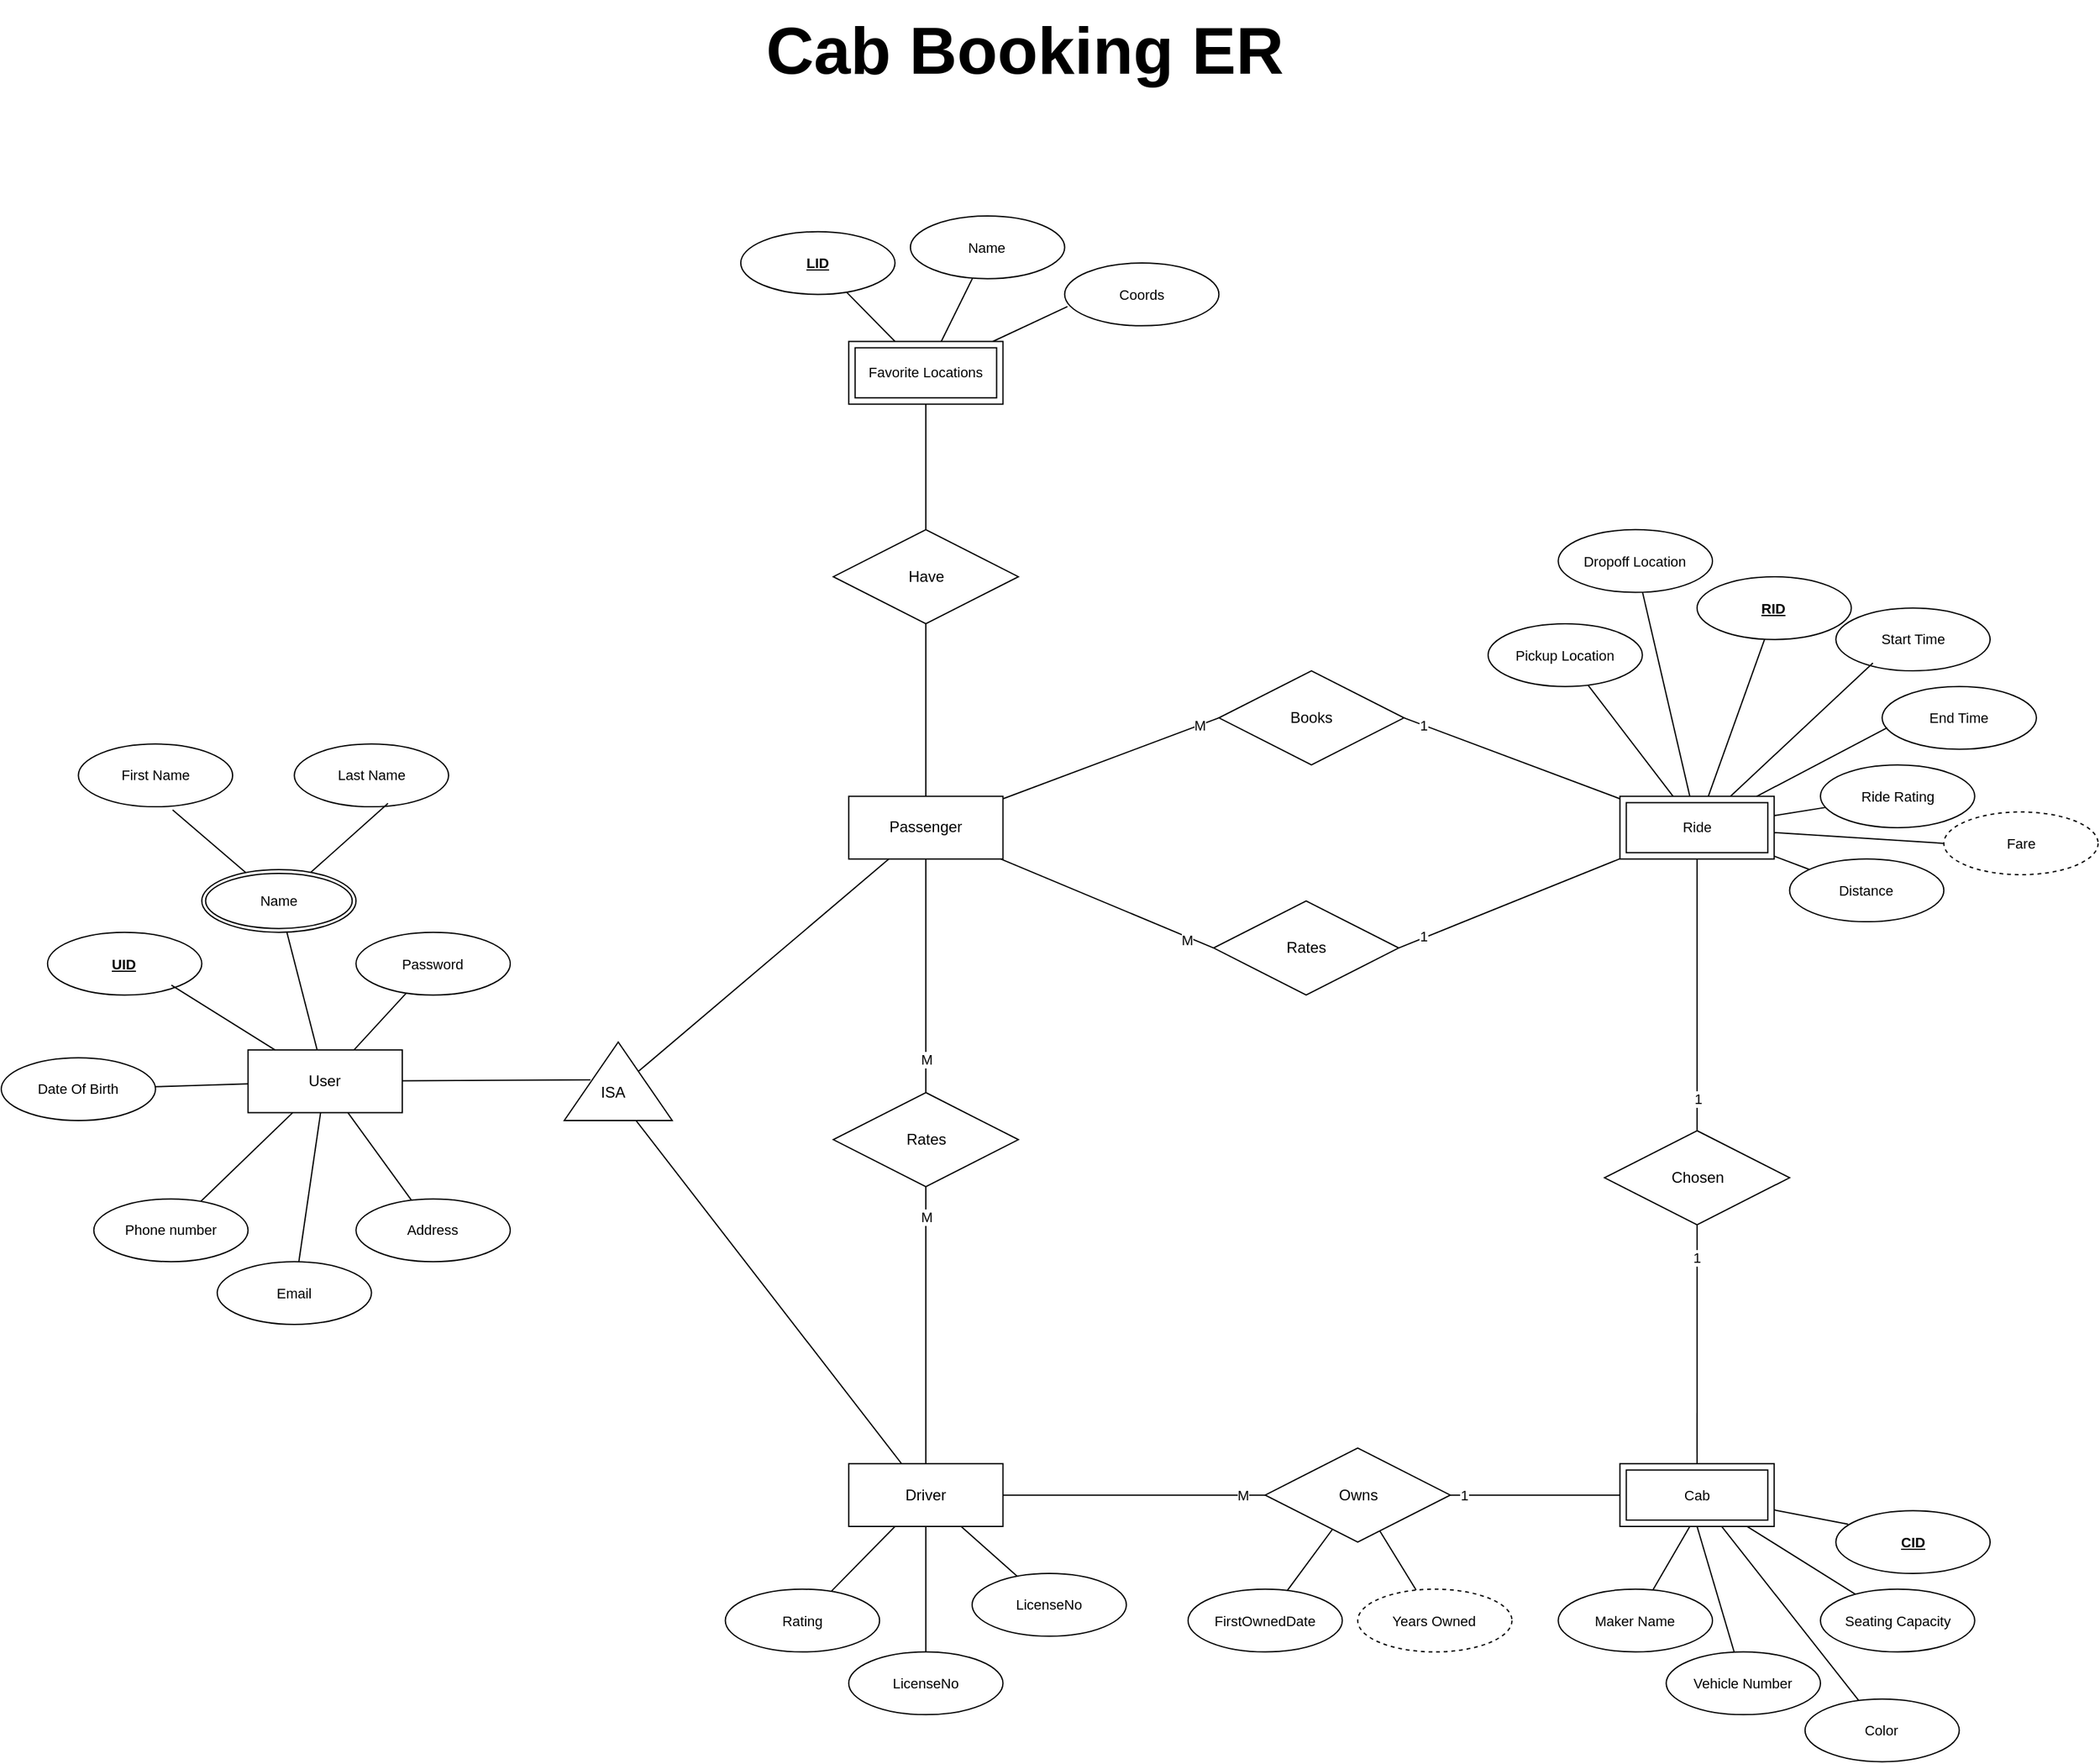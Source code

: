 <mxfile version="24.4.4" type="device">
  <diagram id="R2lEEEUBdFMjLlhIrx00" name="Page-1">
    <mxGraphModel dx="2173" dy="1922" grid="1" gridSize="10" guides="1" tooltips="1" connect="1" arrows="1" fold="1" page="1" pageScale="1" pageWidth="850" pageHeight="1100" background="#ffffff" math="0" shadow="0" extFonts="Permanent Marker^https://fonts.googleapis.com/css?family=Permanent+Marker">
      <root>
        <mxCell id="0" />
        <mxCell id="1" parent="0" />
        <mxCell id="sHEva1wJQdfOUSazV_UW-121" value="Cab Booking ER" style="text;html=1;align=center;verticalAlign=middle;resizable=0;points=[];autosize=1;strokeColor=none;fillColor=none;fontFamily=Helvetica;fontSize=52;fontColor=default;labelBackgroundColor=default;fontStyle=1" parent="1" vertex="1">
          <mxGeometry x="350" y="-620" width="410" height="80" as="geometry" />
        </mxCell>
        <mxCell id="kHbpe7xJEAqrBtz3RoCf-14" style="rounded=0;orthogonalLoop=1;jettySize=auto;html=1;strokeColor=default;align=center;verticalAlign=middle;fontFamily=Helvetica;fontSize=11;fontColor=default;labelBackgroundColor=default;endArrow=none;endFill=0;exitX=0.827;exitY=1.011;exitDx=0;exitDy=0;exitPerimeter=0;" parent="1" source="sHEva1wJQdfOUSazV_UW-6" target="kHbpe7xJEAqrBtz3RoCf-8" edge="1">
          <mxGeometry relative="1" as="geometry">
            <mxPoint x="319.771" y="259.66" as="sourcePoint" />
          </mxGeometry>
        </mxCell>
        <mxCell id="sHEva1wJQdfOUSazV_UW-10" style="rounded=0;orthogonalLoop=1;jettySize=auto;html=1;endArrow=none;endFill=0;entryX=0;entryY=0.5;entryDx=0;entryDy=0;" parent="1" source="kHbpe7xJEAqrBtz3RoCf-6" target="sHEva1wJQdfOUSazV_UW-9" edge="1">
          <mxGeometry relative="1" as="geometry" />
        </mxCell>
        <mxCell id="sHEva1wJQdfOUSazV_UW-109" value="M" style="edgeLabel;html=1;align=center;verticalAlign=middle;resizable=0;points=[];fontFamily=Helvetica;fontSize=11;fontColor=default;labelBackgroundColor=default;" parent="sHEva1wJQdfOUSazV_UW-10" vertex="1" connectable="0">
          <mxGeometry x="0.825" relative="1" as="geometry">
            <mxPoint as="offset" />
          </mxGeometry>
        </mxCell>
        <mxCell id="sHEva1wJQdfOUSazV_UW-62" style="edgeStyle=none;rounded=0;orthogonalLoop=1;jettySize=auto;html=1;entryX=0.5;entryY=1;entryDx=0;entryDy=0;strokeColor=default;align=center;verticalAlign=middle;fontFamily=Helvetica;fontSize=11;fontColor=default;labelBackgroundColor=default;endArrow=none;endFill=0;" parent="1" source="kHbpe7xJEAqrBtz3RoCf-6" target="sHEva1wJQdfOUSazV_UW-59" edge="1">
          <mxGeometry relative="1" as="geometry" />
        </mxCell>
        <mxCell id="4ZL2Wh8XsxxKd8x57gcR-6" style="edgeStyle=none;rounded=0;orthogonalLoop=1;jettySize=auto;html=1;entryX=0;entryY=0.5;entryDx=0;entryDy=0;strokeColor=default;align=center;verticalAlign=middle;fontFamily=Helvetica;fontSize=11;fontColor=default;labelBackgroundColor=default;endArrow=none;endFill=0;" edge="1" parent="1" source="kHbpe7xJEAqrBtz3RoCf-6" target="4ZL2Wh8XsxxKd8x57gcR-5">
          <mxGeometry relative="1" as="geometry" />
        </mxCell>
        <mxCell id="4ZL2Wh8XsxxKd8x57gcR-8" value="M" style="edgeLabel;html=1;align=center;verticalAlign=middle;resizable=0;points=[];fontFamily=Helvetica;fontSize=11;fontColor=default;labelBackgroundColor=default;" vertex="1" connectable="0" parent="4ZL2Wh8XsxxKd8x57gcR-6">
          <mxGeometry x="0.751" y="-2" relative="1" as="geometry">
            <mxPoint as="offset" />
          </mxGeometry>
        </mxCell>
        <mxCell id="4ZL2Wh8XsxxKd8x57gcR-13" style="edgeStyle=none;rounded=0;orthogonalLoop=1;jettySize=auto;html=1;entryX=0.5;entryY=0;entryDx=0;entryDy=0;strokeColor=default;align=center;verticalAlign=middle;fontFamily=Helvetica;fontSize=11;fontColor=default;labelBackgroundColor=default;endArrow=none;endFill=0;" edge="1" parent="1" source="kHbpe7xJEAqrBtz3RoCf-6" target="4ZL2Wh8XsxxKd8x57gcR-12">
          <mxGeometry relative="1" as="geometry" />
        </mxCell>
        <mxCell id="4ZL2Wh8XsxxKd8x57gcR-15" value="M" style="edgeLabel;html=1;align=center;verticalAlign=middle;resizable=0;points=[];fontFamily=Helvetica;fontSize=11;fontColor=default;labelBackgroundColor=default;" vertex="1" connectable="0" parent="4ZL2Wh8XsxxKd8x57gcR-13">
          <mxGeometry x="0.718" relative="1" as="geometry">
            <mxPoint as="offset" />
          </mxGeometry>
        </mxCell>
        <mxCell id="kHbpe7xJEAqrBtz3RoCf-6" value="Passenger" style="whiteSpace=wrap;html=1;align=center;" parent="1" vertex="1">
          <mxGeometry x="416.87" y="6.79" width="121.374" height="49.383" as="geometry" />
        </mxCell>
        <mxCell id="sHEva1wJQdfOUSazV_UW-44" value="" style="edgeStyle=none;rounded=0;orthogonalLoop=1;jettySize=auto;html=1;strokeColor=default;align=center;verticalAlign=middle;fontFamily=Helvetica;fontSize=11;fontColor=default;labelBackgroundColor=default;endArrow=none;endFill=0;" parent="1" source="kHbpe7xJEAqrBtz3RoCf-7" target="sHEva1wJQdfOUSazV_UW-43" edge="1">
          <mxGeometry relative="1" as="geometry" />
        </mxCell>
        <mxCell id="sHEva1wJQdfOUSazV_UW-45" value="" style="edgeStyle=none;rounded=0;orthogonalLoop=1;jettySize=auto;html=1;strokeColor=default;align=center;verticalAlign=middle;fontFamily=Helvetica;fontSize=11;fontColor=default;labelBackgroundColor=default;endArrow=none;endFill=0;" parent="1" source="kHbpe7xJEAqrBtz3RoCf-7" target="sHEva1wJQdfOUSazV_UW-33" edge="1">
          <mxGeometry relative="1" as="geometry" />
        </mxCell>
        <mxCell id="sHEva1wJQdfOUSazV_UW-47" value="" style="edgeStyle=none;rounded=0;orthogonalLoop=1;jettySize=auto;html=1;strokeColor=default;align=center;verticalAlign=middle;fontFamily=Helvetica;fontSize=11;fontColor=default;labelBackgroundColor=default;endArrow=none;endFill=0;" parent="1" source="kHbpe7xJEAqrBtz3RoCf-7" target="sHEva1wJQdfOUSazV_UW-46" edge="1">
          <mxGeometry relative="1" as="geometry" />
        </mxCell>
        <mxCell id="sHEva1wJQdfOUSazV_UW-49" value="" style="edgeStyle=none;rounded=0;orthogonalLoop=1;jettySize=auto;html=1;strokeColor=default;align=center;verticalAlign=middle;fontFamily=Helvetica;fontSize=11;fontColor=default;labelBackgroundColor=default;endArrow=none;endFill=0;" parent="1" source="kHbpe7xJEAqrBtz3RoCf-7" target="sHEva1wJQdfOUSazV_UW-48" edge="1">
          <mxGeometry relative="1" as="geometry" />
        </mxCell>
        <mxCell id="sHEva1wJQdfOUSazV_UW-51" value="" style="edgeStyle=none;rounded=0;orthogonalLoop=1;jettySize=auto;html=1;strokeColor=default;align=center;verticalAlign=middle;fontFamily=Helvetica;fontSize=11;fontColor=default;labelBackgroundColor=default;endArrow=none;endFill=0;" parent="1" source="kHbpe7xJEAqrBtz3RoCf-7" target="sHEva1wJQdfOUSazV_UW-50" edge="1">
          <mxGeometry relative="1" as="geometry" />
        </mxCell>
        <mxCell id="kHbpe7xJEAqrBtz3RoCf-7" value="User" style="whiteSpace=wrap;html=1;align=center;" parent="1" vertex="1">
          <mxGeometry x="-55.802" y="206.42" width="121.374" height="49.383" as="geometry" />
        </mxCell>
        <mxCell id="sHEva1wJQdfOUSazV_UW-16" style="edgeStyle=none;rounded=0;orthogonalLoop=1;jettySize=auto;html=1;strokeColor=default;align=center;verticalAlign=middle;fontFamily=Helvetica;fontSize=11;fontColor=default;labelBackgroundColor=default;endArrow=none;endFill=0;" parent="1" source="kHbpe7xJEAqrBtz3RoCf-8" target="sHEva1wJQdfOUSazV_UW-15" edge="1">
          <mxGeometry relative="1" as="geometry" />
        </mxCell>
        <mxCell id="sHEva1wJQdfOUSazV_UW-107" value="M" style="edgeLabel;html=1;align=center;verticalAlign=middle;resizable=0;points=[];fontFamily=Helvetica;fontSize=11;fontColor=default;labelBackgroundColor=default;" parent="sHEva1wJQdfOUSazV_UW-16" vertex="1" connectable="0">
          <mxGeometry x="0.859" y="-2" relative="1" as="geometry">
            <mxPoint x="-3" y="-2" as="offset" />
          </mxGeometry>
        </mxCell>
        <mxCell id="sHEva1wJQdfOUSazV_UW-54" style="edgeStyle=none;rounded=0;orthogonalLoop=1;jettySize=auto;html=1;strokeColor=default;align=center;verticalAlign=middle;fontFamily=Helvetica;fontSize=11;fontColor=default;labelBackgroundColor=default;endArrow=none;endFill=0;" parent="1" source="kHbpe7xJEAqrBtz3RoCf-8" target="sHEva1wJQdfOUSazV_UW-53" edge="1">
          <mxGeometry relative="1" as="geometry" />
        </mxCell>
        <mxCell id="sHEva1wJQdfOUSazV_UW-56" value="" style="edgeStyle=none;rounded=0;orthogonalLoop=1;jettySize=auto;html=1;strokeColor=default;align=center;verticalAlign=middle;fontFamily=Helvetica;fontSize=11;fontColor=default;labelBackgroundColor=default;endArrow=none;endFill=0;" parent="1" source="kHbpe7xJEAqrBtz3RoCf-8" target="sHEva1wJQdfOUSazV_UW-55" edge="1">
          <mxGeometry relative="1" as="geometry" />
        </mxCell>
        <mxCell id="kHbpe7xJEAqrBtz3RoCf-8" value="Driver" style="whiteSpace=wrap;html=1;align=center;" parent="1" vertex="1">
          <mxGeometry x="416.87" y="532.132" width="121.374" height="49.383" as="geometry" />
        </mxCell>
        <mxCell id="kHbpe7xJEAqrBtz3RoCf-12" style="rounded=0;orthogonalLoop=1;jettySize=auto;html=1;endArrow=none;endFill=0;exitX=0.058;exitY=0.168;exitDx=0;exitDy=0;exitPerimeter=0;" parent="1" source="sHEva1wJQdfOUSazV_UW-6" target="kHbpe7xJEAqrBtz3RoCf-7" edge="1">
          <mxGeometry relative="1" as="geometry">
            <mxPoint x="211.221" y="258.707" as="sourcePoint" />
          </mxGeometry>
        </mxCell>
        <mxCell id="kHbpe7xJEAqrBtz3RoCf-15" style="rounded=0;orthogonalLoop=1;jettySize=auto;html=1;strokeColor=default;align=center;verticalAlign=middle;fontFamily=Helvetica;fontSize=11;fontColor=default;labelBackgroundColor=default;endArrow=none;endFill=0;entryX=0.689;entryY=0.371;entryDx=0;entryDy=0;entryPerimeter=0;" parent="1" source="kHbpe7xJEAqrBtz3RoCf-6" target="sHEva1wJQdfOUSazV_UW-5" edge="1">
          <mxGeometry relative="1" as="geometry">
            <mxPoint x="307.634" y="212.593" as="targetPoint" />
          </mxGeometry>
        </mxCell>
        <mxCell id="sHEva1wJQdfOUSazV_UW-4" value="" style="group" parent="1" vertex="1" connectable="0">
          <mxGeometry x="193.015" y="200.247" width="84.962" height="61.728" as="geometry" />
        </mxCell>
        <mxCell id="sHEva1wJQdfOUSazV_UW-5" value="" style="verticalLabelPosition=bottom;verticalAlign=top;html=1;shape=mxgraph.basic.acute_triangle;dx=0.5;" parent="sHEva1wJQdfOUSazV_UW-4" vertex="1">
          <mxGeometry width="84.962" height="61.728" as="geometry" />
        </mxCell>
        <mxCell id="sHEva1wJQdfOUSazV_UW-6" value="ISA" style="text;html=1;align=center;verticalAlign=middle;resizable=0;points=[];autosize=1;strokeColor=none;fillColor=none;" parent="sHEva1wJQdfOUSazV_UW-4" vertex="1">
          <mxGeometry x="18.206" y="24.691" width="40" height="30" as="geometry" />
        </mxCell>
        <mxCell id="sHEva1wJQdfOUSazV_UW-9" value="Books" style="shape=rhombus;perimeter=rhombusPerimeter;whiteSpace=wrap;html=1;align=center;" parent="1" vertex="1">
          <mxGeometry x="708.173" y="-91.976" width="145.649" height="74.074" as="geometry" />
        </mxCell>
        <mxCell id="sHEva1wJQdfOUSazV_UW-25" style="edgeStyle=none;rounded=0;orthogonalLoop=1;jettySize=auto;html=1;entryX=0.5;entryY=0;entryDx=0;entryDy=0;strokeColor=default;align=center;verticalAlign=middle;fontFamily=Helvetica;fontSize=11;fontColor=default;labelBackgroundColor=default;endArrow=none;endFill=0;exitX=0.5;exitY=1;exitDx=0;exitDy=0;" parent="1" source="sHEva1wJQdfOUSazV_UW-12" target="sHEva1wJQdfOUSazV_UW-22" edge="1">
          <mxGeometry relative="1" as="geometry" />
        </mxCell>
        <mxCell id="sHEva1wJQdfOUSazV_UW-111" value="1" style="edgeLabel;html=1;align=center;verticalAlign=middle;resizable=0;points=[];fontFamily=Helvetica;fontSize=11;fontColor=default;labelBackgroundColor=default;" parent="sHEva1wJQdfOUSazV_UW-25" vertex="1" connectable="0">
          <mxGeometry x="-0.657" y="-1" relative="1" as="geometry">
            <mxPoint y="-7" as="offset" />
          </mxGeometry>
        </mxCell>
        <mxCell id="sHEva1wJQdfOUSazV_UW-29" value="" style="edgeStyle=none;rounded=0;orthogonalLoop=1;jettySize=auto;html=1;strokeColor=default;align=center;verticalAlign=middle;fontFamily=Helvetica;fontSize=11;fontColor=default;labelBackgroundColor=default;endArrow=none;endFill=0;" parent="1" source="sHEva1wJQdfOUSazV_UW-12" target="sHEva1wJQdfOUSazV_UW-26" edge="1">
          <mxGeometry relative="1" as="geometry" />
        </mxCell>
        <mxCell id="sHEva1wJQdfOUSazV_UW-112" value="1" style="edgeLabel;html=1;align=center;verticalAlign=middle;resizable=0;points=[];fontFamily=Helvetica;fontSize=11;fontColor=default;labelBackgroundColor=default;" parent="sHEva1wJQdfOUSazV_UW-29" vertex="1" connectable="0">
          <mxGeometry x="-0.683" y="-1" relative="1" as="geometry">
            <mxPoint x="-1" y="9" as="offset" />
          </mxGeometry>
        </mxCell>
        <mxCell id="sHEva1wJQdfOUSazV_UW-12" value="Chosen" style="shape=rhombus;perimeter=rhombusPerimeter;whiteSpace=wrap;html=1;align=center;" parent="1" vertex="1">
          <mxGeometry x="1011.603" y="269.998" width="145.649" height="74.074" as="geometry" />
        </mxCell>
        <mxCell id="sHEva1wJQdfOUSazV_UW-24" value="" style="edgeStyle=none;rounded=0;orthogonalLoop=1;jettySize=auto;html=1;strokeColor=default;align=center;verticalAlign=middle;fontFamily=Helvetica;fontSize=11;fontColor=default;labelBackgroundColor=default;endArrow=none;endFill=0;entryX=0;entryY=0.5;entryDx=0;entryDy=0;" parent="1" source="sHEva1wJQdfOUSazV_UW-15" target="sHEva1wJQdfOUSazV_UW-22" edge="1">
          <mxGeometry relative="1" as="geometry" />
        </mxCell>
        <mxCell id="sHEva1wJQdfOUSazV_UW-108" value="1" style="edgeLabel;html=1;align=center;verticalAlign=middle;resizable=0;points=[];fontFamily=Helvetica;fontSize=11;fontColor=default;labelBackgroundColor=default;" parent="sHEva1wJQdfOUSazV_UW-24" vertex="1" connectable="0">
          <mxGeometry x="-0.837" y="2" relative="1" as="geometry">
            <mxPoint y="2" as="offset" />
          </mxGeometry>
        </mxCell>
        <mxCell id="sHEva1wJQdfOUSazV_UW-76" value="" style="edgeStyle=none;rounded=0;orthogonalLoop=1;jettySize=auto;html=1;strokeColor=default;align=center;verticalAlign=middle;fontFamily=Helvetica;fontSize=11;fontColor=default;labelBackgroundColor=default;endArrow=none;endFill=0;" parent="1" source="sHEva1wJQdfOUSazV_UW-15" target="sHEva1wJQdfOUSazV_UW-75" edge="1">
          <mxGeometry relative="1" as="geometry" />
        </mxCell>
        <mxCell id="sHEva1wJQdfOUSazV_UW-78" value="" style="edgeStyle=none;rounded=0;orthogonalLoop=1;jettySize=auto;html=1;strokeColor=default;align=center;verticalAlign=middle;fontFamily=Helvetica;fontSize=11;fontColor=default;labelBackgroundColor=default;endArrow=none;endFill=0;" parent="1" source="sHEva1wJQdfOUSazV_UW-15" target="sHEva1wJQdfOUSazV_UW-77" edge="1">
          <mxGeometry relative="1" as="geometry" />
        </mxCell>
        <mxCell id="sHEva1wJQdfOUSazV_UW-15" value="Owns" style="shape=rhombus;perimeter=rhombusPerimeter;whiteSpace=wrap;html=1;align=center;" parent="1" vertex="1">
          <mxGeometry x="744.58" y="519.786" width="145.649" height="74.074" as="geometry" />
        </mxCell>
        <mxCell id="sHEva1wJQdfOUSazV_UW-102" style="edgeStyle=none;rounded=0;orthogonalLoop=1;jettySize=auto;html=1;strokeColor=default;align=center;verticalAlign=middle;fontFamily=Helvetica;fontSize=11;fontColor=default;labelBackgroundColor=default;endArrow=none;endFill=0;" parent="1" source="sHEva1wJQdfOUSazV_UW-22" target="sHEva1wJQdfOUSazV_UW-101" edge="1">
          <mxGeometry relative="1" as="geometry" />
        </mxCell>
        <mxCell id="sHEva1wJQdfOUSazV_UW-104" style="edgeStyle=none;rounded=0;orthogonalLoop=1;jettySize=auto;html=1;strokeColor=default;align=center;verticalAlign=middle;fontFamily=Helvetica;fontSize=11;fontColor=default;labelBackgroundColor=default;endArrow=none;endFill=0;" parent="1" source="sHEva1wJQdfOUSazV_UW-22" target="sHEva1wJQdfOUSazV_UW-103" edge="1">
          <mxGeometry relative="1" as="geometry" />
        </mxCell>
        <mxCell id="sHEva1wJQdfOUSazV_UW-106" style="edgeStyle=none;rounded=0;orthogonalLoop=1;jettySize=auto;html=1;entryX=0.079;entryY=0.215;entryDx=0;entryDy=0;strokeColor=default;align=center;verticalAlign=middle;fontFamily=Helvetica;fontSize=11;fontColor=default;labelBackgroundColor=default;endArrow=none;endFill=0;entryPerimeter=0;" parent="1" source="sHEva1wJQdfOUSazV_UW-22" target="sHEva1wJQdfOUSazV_UW-105" edge="1">
          <mxGeometry relative="1" as="geometry" />
        </mxCell>
        <mxCell id="sHEva1wJQdfOUSazV_UW-22" value="Cab" style="shape=ext;margin=3;double=1;whiteSpace=wrap;html=1;align=center;fontFamily=Helvetica;fontSize=11;fontColor=default;labelBackgroundColor=default;" parent="1" vertex="1">
          <mxGeometry x="1023.74" y="532.132" width="121.374" height="49.383" as="geometry" />
        </mxCell>
        <mxCell id="sHEva1wJQdfOUSazV_UW-30" value="" style="edgeStyle=none;rounded=0;orthogonalLoop=1;jettySize=auto;html=1;strokeColor=default;align=center;verticalAlign=middle;fontFamily=Helvetica;fontSize=11;fontColor=default;labelBackgroundColor=default;endArrow=none;endFill=0;entryX=1;entryY=0.5;entryDx=0;entryDy=0;" parent="1" source="sHEva1wJQdfOUSazV_UW-26" target="sHEva1wJQdfOUSazV_UW-9" edge="1">
          <mxGeometry relative="1" as="geometry" />
        </mxCell>
        <mxCell id="sHEva1wJQdfOUSazV_UW-110" value="1" style="edgeLabel;html=1;align=center;verticalAlign=middle;resizable=0;points=[];fontFamily=Helvetica;fontSize=11;fontColor=default;labelBackgroundColor=default;" parent="sHEva1wJQdfOUSazV_UW-30" vertex="1" connectable="0">
          <mxGeometry x="0.829" relative="1" as="geometry">
            <mxPoint as="offset" />
          </mxGeometry>
        </mxCell>
        <mxCell id="sHEva1wJQdfOUSazV_UW-90" value="" style="edgeStyle=none;rounded=0;orthogonalLoop=1;jettySize=auto;html=1;strokeColor=default;align=center;verticalAlign=middle;fontFamily=Helvetica;fontSize=11;fontColor=default;labelBackgroundColor=default;endArrow=none;endFill=0;entryX=0;entryY=0.5;entryDx=0;entryDy=0;" parent="1" source="sHEva1wJQdfOUSazV_UW-26" target="sHEva1wJQdfOUSazV_UW-117" edge="1">
          <mxGeometry relative="1" as="geometry">
            <mxPoint x="1292.272" y="50.701" as="targetPoint" />
          </mxGeometry>
        </mxCell>
        <mxCell id="sHEva1wJQdfOUSazV_UW-92" style="edgeStyle=none;rounded=0;orthogonalLoop=1;jettySize=auto;html=1;entryX=0.44;entryY=0.983;entryDx=0;entryDy=0;strokeColor=default;align=center;verticalAlign=middle;fontFamily=Helvetica;fontSize=11;fontColor=default;labelBackgroundColor=default;endArrow=none;endFill=0;entryPerimeter=0;" parent="1" source="sHEva1wJQdfOUSazV_UW-26" target="sHEva1wJQdfOUSazV_UW-91" edge="1">
          <mxGeometry relative="1" as="geometry" />
        </mxCell>
        <mxCell id="sHEva1wJQdfOUSazV_UW-26" value="Ride" style="shape=ext;margin=3;double=1;whiteSpace=wrap;html=1;align=center;fontFamily=Helvetica;fontSize=11;fontColor=default;labelBackgroundColor=default;" parent="1" vertex="1">
          <mxGeometry x="1023.74" y="6.79" width="121.374" height="49.383" as="geometry" />
        </mxCell>
        <mxCell id="sHEva1wJQdfOUSazV_UW-32" style="edgeStyle=none;rounded=0;orthogonalLoop=1;jettySize=auto;html=1;strokeColor=default;align=center;verticalAlign=middle;fontFamily=Helvetica;fontSize=11;fontColor=default;labelBackgroundColor=default;endArrow=none;endFill=0;" parent="1" source="kHbpe7xJEAqrBtz3RoCf-7" target="sHEva1wJQdfOUSazV_UW-37" edge="1">
          <mxGeometry relative="1" as="geometry">
            <mxPoint x="-26.308" y="114.074" as="targetPoint" />
          </mxGeometry>
        </mxCell>
        <mxCell id="sHEva1wJQdfOUSazV_UW-33" value="Phone number" style="ellipse;whiteSpace=wrap;html=1;align=center;fontFamily=Helvetica;fontSize=11;fontColor=default;labelBackgroundColor=default;" parent="1" vertex="1">
          <mxGeometry x="-177.176" y="323.704" width="121.374" height="49.383" as="geometry" />
        </mxCell>
        <mxCell id="sHEva1wJQdfOUSazV_UW-35" value="&lt;b&gt;&lt;u&gt;UID&lt;/u&gt;&lt;/b&gt;" style="ellipse;whiteSpace=wrap;html=1;align=center;fontFamily=Helvetica;fontSize=11;fontColor=default;labelBackgroundColor=default;" parent="1" vertex="1">
          <mxGeometry x="-213.588" y="113.827" width="121.374" height="49.383" as="geometry" />
        </mxCell>
        <mxCell id="sHEva1wJQdfOUSazV_UW-36" style="edgeStyle=none;rounded=0;orthogonalLoop=1;jettySize=auto;html=1;entryX=0.803;entryY=0.842;entryDx=0;entryDy=0;entryPerimeter=0;strokeColor=default;align=center;verticalAlign=middle;fontFamily=Helvetica;fontSize=11;fontColor=default;labelBackgroundColor=default;endArrow=none;endFill=0;" parent="1" source="kHbpe7xJEAqrBtz3RoCf-7" target="sHEva1wJQdfOUSazV_UW-35" edge="1">
          <mxGeometry relative="1" as="geometry" />
        </mxCell>
        <mxCell id="sHEva1wJQdfOUSazV_UW-37" value="Name" style="ellipse;shape=doubleEllipse;margin=3;whiteSpace=wrap;html=1;align=center;fontFamily=Helvetica;fontSize=11;fontColor=default;labelBackgroundColor=default;" parent="1" vertex="1">
          <mxGeometry x="-92.214" y="64.444" width="121.374" height="49.383" as="geometry" />
        </mxCell>
        <mxCell id="sHEva1wJQdfOUSazV_UW-38" value="First Name" style="ellipse;whiteSpace=wrap;html=1;align=center;fontFamily=Helvetica;fontSize=11;fontColor=default;labelBackgroundColor=default;" parent="1" vertex="1">
          <mxGeometry x="-189.313" y="-34.321" width="121.374" height="49.383" as="geometry" />
        </mxCell>
        <mxCell id="sHEva1wJQdfOUSazV_UW-39" value="Last Name" style="ellipse;whiteSpace=wrap;html=1;align=center;fontFamily=Helvetica;fontSize=11;fontColor=default;labelBackgroundColor=default;" parent="1" vertex="1">
          <mxGeometry x="-19.389" y="-34.321" width="121.374" height="49.383" as="geometry" />
        </mxCell>
        <mxCell id="sHEva1wJQdfOUSazV_UW-41" style="edgeStyle=none;rounded=0;orthogonalLoop=1;jettySize=auto;html=1;entryX=0.611;entryY=1.05;entryDx=0;entryDy=0;entryPerimeter=0;strokeColor=default;align=center;verticalAlign=middle;fontFamily=Helvetica;fontSize=11;fontColor=default;labelBackgroundColor=default;endArrow=none;endFill=0;" parent="1" source="sHEva1wJQdfOUSazV_UW-37" target="sHEva1wJQdfOUSazV_UW-38" edge="1">
          <mxGeometry relative="1" as="geometry" />
        </mxCell>
        <mxCell id="sHEva1wJQdfOUSazV_UW-42" style="edgeStyle=none;rounded=0;orthogonalLoop=1;jettySize=auto;html=1;entryX=0.607;entryY=0.946;entryDx=0;entryDy=0;entryPerimeter=0;strokeColor=default;align=center;verticalAlign=middle;fontFamily=Helvetica;fontSize=11;fontColor=default;labelBackgroundColor=default;endArrow=none;endFill=0;" parent="1" source="sHEva1wJQdfOUSazV_UW-37" target="sHEva1wJQdfOUSazV_UW-39" edge="1">
          <mxGeometry relative="1" as="geometry" />
        </mxCell>
        <mxCell id="sHEva1wJQdfOUSazV_UW-43" value="Date Of Birth" style="ellipse;whiteSpace=wrap;html=1;align=center;fontFamily=Helvetica;fontSize=11;fontColor=default;labelBackgroundColor=default;" parent="1" vertex="1">
          <mxGeometry x="-250" y="212.593" width="121.374" height="49.383" as="geometry" />
        </mxCell>
        <mxCell id="sHEva1wJQdfOUSazV_UW-46" value="Email" style="ellipse;whiteSpace=wrap;html=1;align=center;fontFamily=Helvetica;fontSize=11;fontColor=default;labelBackgroundColor=default;" parent="1" vertex="1">
          <mxGeometry x="-80.076" y="373.086" width="121.374" height="49.383" as="geometry" />
        </mxCell>
        <mxCell id="sHEva1wJQdfOUSazV_UW-48" value="Address" style="ellipse;whiteSpace=wrap;html=1;align=center;fontFamily=Helvetica;fontSize=11;fontColor=default;labelBackgroundColor=default;" parent="1" vertex="1">
          <mxGeometry x="29.16" y="323.704" width="121.374" height="49.383" as="geometry" />
        </mxCell>
        <mxCell id="sHEva1wJQdfOUSazV_UW-50" value="Password" style="ellipse;whiteSpace=wrap;html=1;align=center;fontFamily=Helvetica;fontSize=11;fontColor=default;labelBackgroundColor=default;" parent="1" vertex="1">
          <mxGeometry x="29.16" y="113.827" width="121.374" height="49.383" as="geometry" />
        </mxCell>
        <mxCell id="sHEva1wJQdfOUSazV_UW-53" value="Rating" style="ellipse;whiteSpace=wrap;html=1;align=center;fontFamily=Helvetica;fontSize=11;fontColor=default;labelBackgroundColor=default;" parent="1" vertex="1">
          <mxGeometry x="319.771" y="630.898" width="121.374" height="49.383" as="geometry" />
        </mxCell>
        <mxCell id="sHEva1wJQdfOUSazV_UW-55" value="LicenseNo" style="ellipse;whiteSpace=wrap;html=1;align=center;fontFamily=Helvetica;fontSize=11;fontColor=default;labelBackgroundColor=default;" parent="1" vertex="1">
          <mxGeometry x="416.87" y="680.28" width="121.374" height="49.383" as="geometry" />
        </mxCell>
        <mxCell id="sHEva1wJQdfOUSazV_UW-58" value="" style="edgeStyle=none;rounded=0;orthogonalLoop=1;jettySize=auto;html=1;strokeColor=default;align=center;verticalAlign=middle;fontFamily=Helvetica;fontSize=11;fontColor=default;labelBackgroundColor=default;endArrow=none;endFill=0;" parent="1" source="sHEva1wJQdfOUSazV_UW-57" target="kHbpe7xJEAqrBtz3RoCf-8" edge="1">
          <mxGeometry relative="1" as="geometry" />
        </mxCell>
        <mxCell id="sHEva1wJQdfOUSazV_UW-57" value="LicenseNo" style="ellipse;whiteSpace=wrap;html=1;align=center;fontFamily=Helvetica;fontSize=11;fontColor=default;labelBackgroundColor=default;" parent="1" vertex="1">
          <mxGeometry x="513.969" y="618.552" width="121.374" height="49.383" as="geometry" />
        </mxCell>
        <mxCell id="sHEva1wJQdfOUSazV_UW-69" value="" style="edgeStyle=none;rounded=0;orthogonalLoop=1;jettySize=auto;html=1;strokeColor=default;align=center;verticalAlign=middle;fontFamily=Helvetica;fontSize=11;fontColor=default;labelBackgroundColor=default;endArrow=none;endFill=0;" parent="1" source="sHEva1wJQdfOUSazV_UW-59" target="sHEva1wJQdfOUSazV_UW-68" edge="1">
          <mxGeometry relative="1" as="geometry" />
        </mxCell>
        <mxCell id="sHEva1wJQdfOUSazV_UW-59" value="Have" style="shape=rhombus;perimeter=rhombusPerimeter;whiteSpace=wrap;html=1;align=center;" parent="1" vertex="1">
          <mxGeometry x="404.733" y="-203.086" width="145.649" height="74.074" as="geometry" />
        </mxCell>
        <mxCell id="sHEva1wJQdfOUSazV_UW-72" value="" style="edgeStyle=none;rounded=0;orthogonalLoop=1;jettySize=auto;html=1;strokeColor=default;align=center;verticalAlign=middle;fontFamily=Helvetica;fontSize=11;fontColor=default;labelBackgroundColor=default;endArrow=none;endFill=0;" parent="1" source="sHEva1wJQdfOUSazV_UW-66" target="sHEva1wJQdfOUSazV_UW-68" edge="1">
          <mxGeometry relative="1" as="geometry" />
        </mxCell>
        <mxCell id="sHEva1wJQdfOUSazV_UW-66" value="Name" style="ellipse;whiteSpace=wrap;html=1;align=center;fontFamily=Helvetica;fontSize=11;fontColor=default;labelBackgroundColor=default;" parent="1" vertex="1">
          <mxGeometry x="465.42" y="-450" width="121.374" height="49.383" as="geometry" />
        </mxCell>
        <mxCell id="sHEva1wJQdfOUSazV_UW-120" style="edgeStyle=none;rounded=0;orthogonalLoop=1;jettySize=auto;html=1;entryX=0.018;entryY=0.694;entryDx=0;entryDy=0;strokeColor=default;align=center;verticalAlign=middle;fontFamily=Helvetica;fontSize=11;fontColor=default;labelBackgroundColor=default;endArrow=none;endFill=0;entryPerimeter=0;" parent="1" source="sHEva1wJQdfOUSazV_UW-68" target="sHEva1wJQdfOUSazV_UW-119" edge="1">
          <mxGeometry relative="1" as="geometry" />
        </mxCell>
        <mxCell id="sHEva1wJQdfOUSazV_UW-68" value="Favorite Locations" style="shape=ext;margin=3;double=1;whiteSpace=wrap;html=1;align=center;fontFamily=Helvetica;fontSize=11;fontColor=default;labelBackgroundColor=default;" parent="1" vertex="1">
          <mxGeometry x="416.87" y="-351.235" width="121.374" height="49.383" as="geometry" />
        </mxCell>
        <mxCell id="sHEva1wJQdfOUSazV_UW-71" value="" style="edgeStyle=none;rounded=0;orthogonalLoop=1;jettySize=auto;html=1;strokeColor=default;align=center;verticalAlign=middle;fontFamily=Helvetica;fontSize=11;fontColor=default;labelBackgroundColor=default;endArrow=none;endFill=0;" parent="1" source="sHEva1wJQdfOUSazV_UW-70" target="sHEva1wJQdfOUSazV_UW-68" edge="1">
          <mxGeometry relative="1" as="geometry" />
        </mxCell>
        <mxCell id="sHEva1wJQdfOUSazV_UW-70" value="&lt;b&gt;&lt;u&gt;LID&lt;/u&gt;&lt;/b&gt;" style="ellipse;whiteSpace=wrap;html=1;align=center;fontFamily=Helvetica;fontSize=11;fontColor=default;labelBackgroundColor=default;" parent="1" vertex="1">
          <mxGeometry x="331.908" y="-437.654" width="121.374" height="49.383" as="geometry" />
        </mxCell>
        <mxCell id="sHEva1wJQdfOUSazV_UW-75" value="FirstOwnedDate" style="ellipse;whiteSpace=wrap;html=1;align=center;fontFamily=Helvetica;fontSize=11;fontColor=default;labelBackgroundColor=default;" parent="1" vertex="1">
          <mxGeometry x="683.893" y="630.898" width="121.374" height="49.383" as="geometry" />
        </mxCell>
        <mxCell id="sHEva1wJQdfOUSazV_UW-77" value="Years Owned" style="ellipse;whiteSpace=wrap;html=1;align=center;dashed=1;fontFamily=Helvetica;fontSize=11;fontColor=default;labelBackgroundColor=default;" parent="1" vertex="1">
          <mxGeometry x="817.405" y="630.898" width="121.374" height="49.383" as="geometry" />
        </mxCell>
        <mxCell id="sHEva1wJQdfOUSazV_UW-83" value="" style="edgeStyle=none;rounded=0;orthogonalLoop=1;jettySize=auto;html=1;strokeColor=default;align=center;verticalAlign=middle;fontFamily=Helvetica;fontSize=11;fontColor=default;labelBackgroundColor=default;endArrow=none;endFill=0;" parent="1" source="sHEva1wJQdfOUSazV_UW-80" target="sHEva1wJQdfOUSazV_UW-26" edge="1">
          <mxGeometry relative="1" as="geometry" />
        </mxCell>
        <mxCell id="sHEva1wJQdfOUSazV_UW-80" value="Pickup Location" style="ellipse;whiteSpace=wrap;html=1;align=center;fontFamily=Helvetica;fontSize=11;fontColor=default;labelBackgroundColor=default;" parent="1" vertex="1">
          <mxGeometry x="920.004" y="-129.008" width="121.374" height="49.383" as="geometry" />
        </mxCell>
        <mxCell id="sHEva1wJQdfOUSazV_UW-85" value="" style="edgeStyle=none;rounded=0;orthogonalLoop=1;jettySize=auto;html=1;strokeColor=default;align=center;verticalAlign=middle;fontFamily=Helvetica;fontSize=11;fontColor=default;labelBackgroundColor=default;endArrow=none;endFill=0;" parent="1" source="sHEva1wJQdfOUSazV_UW-84" target="sHEva1wJQdfOUSazV_UW-26" edge="1">
          <mxGeometry relative="1" as="geometry" />
        </mxCell>
        <mxCell id="sHEva1wJQdfOUSazV_UW-84" value="Dropoff Location" style="ellipse;whiteSpace=wrap;html=1;align=center;fontFamily=Helvetica;fontSize=11;fontColor=default;labelBackgroundColor=default;" parent="1" vertex="1">
          <mxGeometry x="975.188" y="-203.087" width="121.374" height="49.383" as="geometry" />
        </mxCell>
        <mxCell id="sHEva1wJQdfOUSazV_UW-88" value="" style="edgeStyle=none;rounded=0;orthogonalLoop=1;jettySize=auto;html=1;strokeColor=default;align=center;verticalAlign=middle;fontFamily=Helvetica;fontSize=11;fontColor=default;labelBackgroundColor=default;endArrow=none;endFill=0;" parent="1" source="sHEva1wJQdfOUSazV_UW-86" target="sHEva1wJQdfOUSazV_UW-26" edge="1">
          <mxGeometry relative="1" as="geometry" />
        </mxCell>
        <mxCell id="sHEva1wJQdfOUSazV_UW-86" value="Ride Rating" style="ellipse;whiteSpace=wrap;html=1;align=center;fontFamily=Helvetica;fontSize=11;fontColor=default;labelBackgroundColor=default;" parent="1" vertex="1">
          <mxGeometry x="1181.527" y="-17.901" width="121.374" height="49.383" as="geometry" />
        </mxCell>
        <mxCell id="sHEva1wJQdfOUSazV_UW-91" value="RID" style="ellipse;whiteSpace=wrap;html=1;align=center;fontFamily=Helvetica;fontSize=11;fontColor=default;labelBackgroundColor=default;fontStyle=5" parent="1" vertex="1">
          <mxGeometry x="1084.427" y="-166.049" width="121.374" height="49.383" as="geometry" />
        </mxCell>
        <mxCell id="sHEva1wJQdfOUSazV_UW-93" value="Start Time" style="ellipse;whiteSpace=wrap;html=1;align=center;fontFamily=Helvetica;fontSize=11;fontColor=default;labelBackgroundColor=default;" parent="1" vertex="1">
          <mxGeometry x="1193.664" y="-141.358" width="121.374" height="49.383" as="geometry" />
        </mxCell>
        <mxCell id="sHEva1wJQdfOUSazV_UW-94" style="edgeStyle=none;rounded=0;orthogonalLoop=1;jettySize=auto;html=1;entryX=0.24;entryY=0.875;entryDx=0;entryDy=0;entryPerimeter=0;strokeColor=default;align=center;verticalAlign=middle;fontFamily=Helvetica;fontSize=11;fontColor=default;labelBackgroundColor=default;endArrow=none;endFill=0;" parent="1" source="sHEva1wJQdfOUSazV_UW-26" target="sHEva1wJQdfOUSazV_UW-93" edge="1">
          <mxGeometry relative="1" as="geometry" />
        </mxCell>
        <mxCell id="sHEva1wJQdfOUSazV_UW-95" value="End Time" style="ellipse;whiteSpace=wrap;html=1;align=center;fontFamily=Helvetica;fontSize=11;fontColor=default;labelBackgroundColor=default;" parent="1" vertex="1">
          <mxGeometry x="1230.076" y="-79.63" width="121.374" height="49.383" as="geometry" />
        </mxCell>
        <mxCell id="sHEva1wJQdfOUSazV_UW-96" style="edgeStyle=none;rounded=0;orthogonalLoop=1;jettySize=auto;html=1;entryX=0.033;entryY=0.658;entryDx=0;entryDy=0;entryPerimeter=0;strokeColor=default;align=center;verticalAlign=middle;fontFamily=Helvetica;fontSize=11;fontColor=default;labelBackgroundColor=default;endArrow=none;endFill=0;" parent="1" source="sHEva1wJQdfOUSazV_UW-26" target="sHEva1wJQdfOUSazV_UW-95" edge="1">
          <mxGeometry relative="1" as="geometry" />
        </mxCell>
        <mxCell id="sHEva1wJQdfOUSazV_UW-97" value="Maker Name" style="ellipse;whiteSpace=wrap;html=1;align=center;fontFamily=Helvetica;fontSize=11;fontColor=default;labelBackgroundColor=default;" parent="1" vertex="1">
          <mxGeometry x="975.191" y="630.898" width="121.374" height="49.383" as="geometry" />
        </mxCell>
        <mxCell id="sHEva1wJQdfOUSazV_UW-98" style="edgeStyle=none;rounded=0;orthogonalLoop=1;jettySize=auto;html=1;entryX=0.453;entryY=1;entryDx=0;entryDy=0;entryPerimeter=0;strokeColor=default;align=center;verticalAlign=middle;fontFamily=Helvetica;fontSize=11;fontColor=default;labelBackgroundColor=default;endArrow=none;endFill=0;" parent="1" source="sHEva1wJQdfOUSazV_UW-97" target="sHEva1wJQdfOUSazV_UW-22" edge="1">
          <mxGeometry relative="1" as="geometry" />
        </mxCell>
        <mxCell id="sHEva1wJQdfOUSazV_UW-100" style="edgeStyle=none;rounded=0;orthogonalLoop=1;jettySize=auto;html=1;entryX=0.5;entryY=1;entryDx=0;entryDy=0;strokeColor=default;align=center;verticalAlign=middle;fontFamily=Helvetica;fontSize=11;fontColor=default;labelBackgroundColor=default;endArrow=none;endFill=0;" parent="1" source="sHEva1wJQdfOUSazV_UW-99" target="sHEva1wJQdfOUSazV_UW-22" edge="1">
          <mxGeometry relative="1" as="geometry" />
        </mxCell>
        <mxCell id="sHEva1wJQdfOUSazV_UW-99" value="Vehicle Number" style="ellipse;whiteSpace=wrap;html=1;align=center;fontFamily=Helvetica;fontSize=11;fontColor=default;labelBackgroundColor=default;" parent="1" vertex="1">
          <mxGeometry x="1060.153" y="680.28" width="121.374" height="49.383" as="geometry" />
        </mxCell>
        <mxCell id="sHEva1wJQdfOUSazV_UW-101" value="Color" style="ellipse;whiteSpace=wrap;html=1;align=center;fontFamily=Helvetica;fontSize=11;fontColor=default;labelBackgroundColor=default;" parent="1" vertex="1">
          <mxGeometry x="1169.389" y="717.317" width="121.374" height="49.383" as="geometry" />
        </mxCell>
        <mxCell id="sHEva1wJQdfOUSazV_UW-103" value="Seating Capacity" style="ellipse;whiteSpace=wrap;html=1;align=center;fontFamily=Helvetica;fontSize=11;fontColor=default;labelBackgroundColor=default;" parent="1" vertex="1">
          <mxGeometry x="1181.527" y="630.898" width="121.374" height="49.383" as="geometry" />
        </mxCell>
        <mxCell id="sHEva1wJQdfOUSazV_UW-105" value="&lt;b&gt;&lt;u&gt;CID&lt;/u&gt;&lt;/b&gt;" style="ellipse;whiteSpace=wrap;html=1;align=center;fontFamily=Helvetica;fontSize=11;fontColor=default;labelBackgroundColor=default;" parent="1" vertex="1">
          <mxGeometry x="1193.664" y="569.169" width="121.374" height="49.383" as="geometry" />
        </mxCell>
        <mxCell id="sHEva1wJQdfOUSazV_UW-116" style="edgeStyle=none;rounded=0;orthogonalLoop=1;jettySize=auto;html=1;strokeColor=default;align=center;verticalAlign=middle;fontFamily=Helvetica;fontSize=11;fontColor=default;labelBackgroundColor=default;endArrow=none;endFill=0;" parent="1" source="sHEva1wJQdfOUSazV_UW-115" target="sHEva1wJQdfOUSazV_UW-26" edge="1">
          <mxGeometry relative="1" as="geometry" />
        </mxCell>
        <mxCell id="sHEva1wJQdfOUSazV_UW-115" value="Distance" style="ellipse;whiteSpace=wrap;html=1;align=center;fontFamily=Helvetica;fontSize=11;fontColor=default;labelBackgroundColor=default;" parent="1" vertex="1">
          <mxGeometry x="1157.252" y="56.173" width="121.374" height="49.383" as="geometry" />
        </mxCell>
        <mxCell id="sHEva1wJQdfOUSazV_UW-117" value="Fare" style="ellipse;whiteSpace=wrap;html=1;align=center;dashed=1;fontFamily=Helvetica;fontSize=11;fontColor=default;labelBackgroundColor=default;" parent="1" vertex="1">
          <mxGeometry x="1278.626" y="19.136" width="121.374" height="49.383" as="geometry" />
        </mxCell>
        <mxCell id="sHEva1wJQdfOUSazV_UW-119" value="Coords" style="ellipse;whiteSpace=wrap;html=1;align=center;fontFamily=Helvetica;fontSize=11;fontColor=default;labelBackgroundColor=default;" parent="1" vertex="1">
          <mxGeometry x="586.794" y="-412.963" width="121.374" height="49.383" as="geometry" />
        </mxCell>
        <mxCell id="4ZL2Wh8XsxxKd8x57gcR-7" style="edgeStyle=none;rounded=0;orthogonalLoop=1;jettySize=auto;html=1;strokeColor=default;align=center;verticalAlign=middle;fontFamily=Helvetica;fontSize=11;fontColor=default;labelBackgroundColor=default;endArrow=none;endFill=0;exitX=1;exitY=0.5;exitDx=0;exitDy=0;" edge="1" parent="1" source="4ZL2Wh8XsxxKd8x57gcR-5" target="sHEva1wJQdfOUSazV_UW-26">
          <mxGeometry relative="1" as="geometry" />
        </mxCell>
        <mxCell id="4ZL2Wh8XsxxKd8x57gcR-11" value="1" style="edgeLabel;html=1;align=center;verticalAlign=middle;resizable=0;points=[];fontFamily=Helvetica;fontSize=11;fontColor=default;labelBackgroundColor=default;" vertex="1" connectable="0" parent="4ZL2Wh8XsxxKd8x57gcR-7">
          <mxGeometry x="-0.773" y="1" relative="1" as="geometry">
            <mxPoint as="offset" />
          </mxGeometry>
        </mxCell>
        <mxCell id="4ZL2Wh8XsxxKd8x57gcR-5" value="Rates" style="shape=rhombus;perimeter=rhombusPerimeter;whiteSpace=wrap;html=1;align=center;" vertex="1" parent="1">
          <mxGeometry x="704.003" y="89.134" width="145.649" height="74.074" as="geometry" />
        </mxCell>
        <mxCell id="4ZL2Wh8XsxxKd8x57gcR-14" style="edgeStyle=none;rounded=0;orthogonalLoop=1;jettySize=auto;html=1;entryX=0.5;entryY=0;entryDx=0;entryDy=0;strokeColor=default;align=center;verticalAlign=middle;fontFamily=Helvetica;fontSize=11;fontColor=default;labelBackgroundColor=default;endArrow=none;endFill=0;exitX=0.5;exitY=1;exitDx=0;exitDy=0;" edge="1" parent="1" source="4ZL2Wh8XsxxKd8x57gcR-12" target="kHbpe7xJEAqrBtz3RoCf-8">
          <mxGeometry relative="1" as="geometry" />
        </mxCell>
        <mxCell id="4ZL2Wh8XsxxKd8x57gcR-16" value="M" style="edgeLabel;html=1;align=center;verticalAlign=middle;resizable=0;points=[];fontFamily=Helvetica;fontSize=11;fontColor=default;labelBackgroundColor=default;" vertex="1" connectable="0" parent="4ZL2Wh8XsxxKd8x57gcR-14">
          <mxGeometry x="-0.784" relative="1" as="geometry">
            <mxPoint as="offset" />
          </mxGeometry>
        </mxCell>
        <mxCell id="4ZL2Wh8XsxxKd8x57gcR-12" value="Rates" style="shape=rhombus;perimeter=rhombusPerimeter;whiteSpace=wrap;html=1;align=center;" vertex="1" parent="1">
          <mxGeometry x="404.733" y="240.004" width="145.649" height="74.074" as="geometry" />
        </mxCell>
      </root>
    </mxGraphModel>
  </diagram>
</mxfile>
